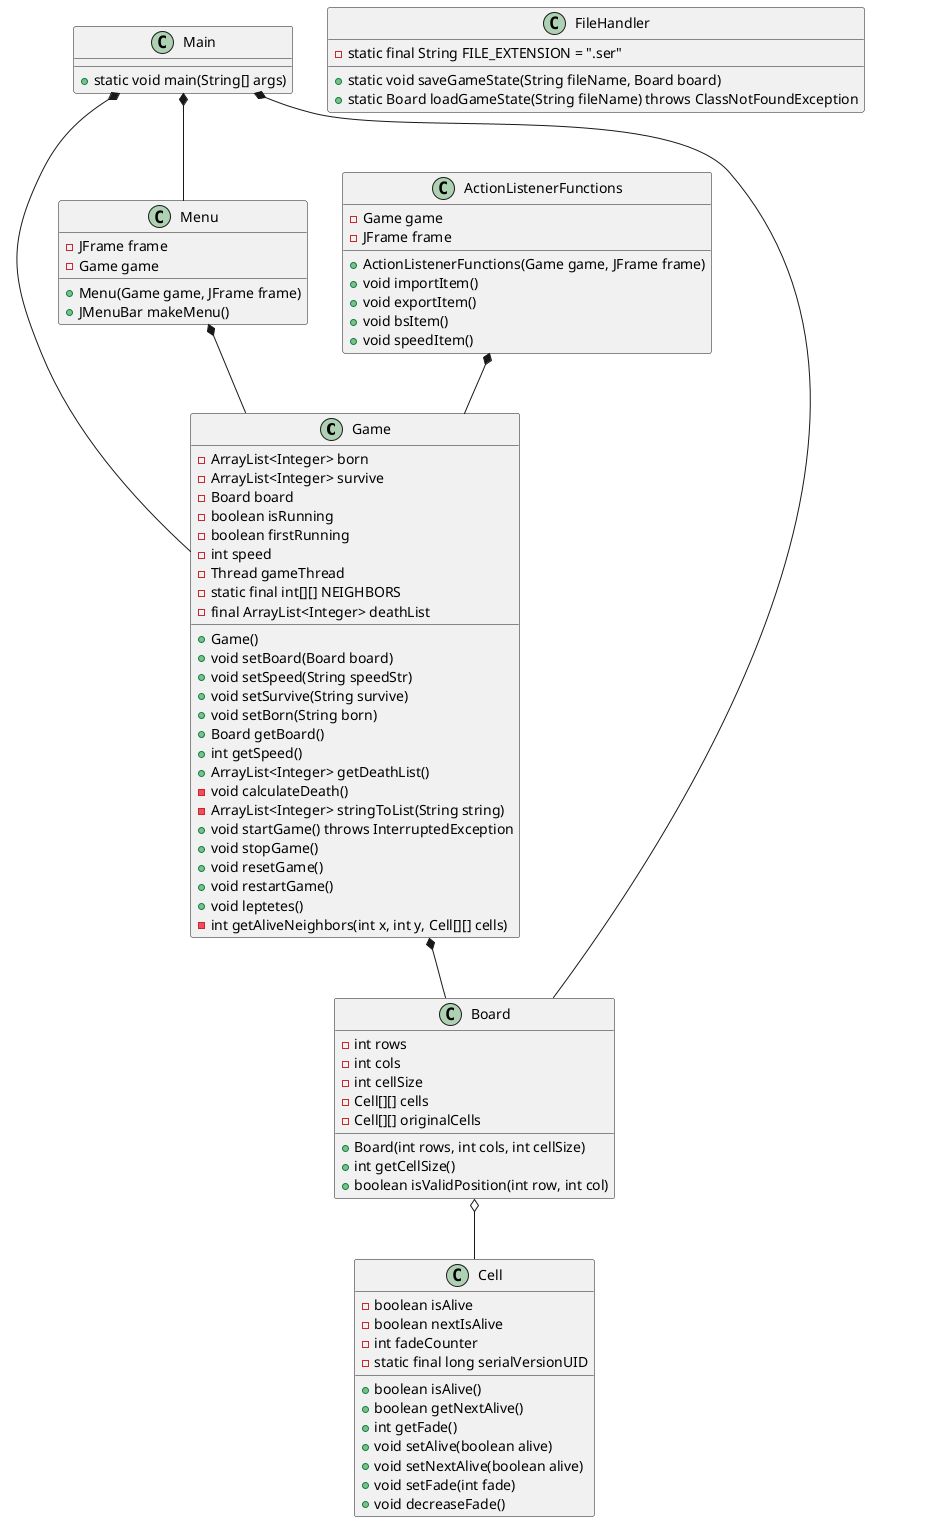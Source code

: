 @startuml

class Game {
    - ArrayList<Integer> born
    - ArrayList<Integer> survive
    - Board board
    - boolean isRunning
    - boolean firstRunning
    - int speed
    - Thread gameThread
    - static final int[][] NEIGHBORS
    - final ArrayList<Integer> deathList

    + Game()
    + void setBoard(Board board)
    + void setSpeed(String speedStr)
    + void setSurvive(String survive)
    + void setBorn(String born)
    + Board getBoard()
    + int getSpeed()
    + ArrayList<Integer> getDeathList()
    - void calculateDeath()
    - ArrayList<Integer> stringToList(String string)
    + void startGame() throws InterruptedException
    + void stopGame()
    + void resetGame()
    + void restartGame()
    + void leptetes()
    - int getAliveNeighbors(int x, int y, Cell[][] cells)
}

class FileHandler {
    - static final String FILE_EXTENSION = ".ser"

    + static void saveGameState(String fileName, Board board)
    + static Board loadGameState(String fileName) throws ClassNotFoundException
}

class Menu {
    - JFrame frame
    - Game game

    + Menu(Game game, JFrame frame)
    + JMenuBar makeMenu()
}

class Cell {
    - boolean isAlive
    - boolean nextIsAlive
    - int fadeCounter
    - static final long serialVersionUID

    + boolean isAlive()
    + boolean getNextAlive()
    + int getFade()
    + void setAlive(boolean alive)
    + void setNextAlive(boolean alive)
    + void setFade(int fade)
    + void decreaseFade()
}

class Board {
    - int rows
    - int cols
    - int cellSize
    - Cell[][] cells
    - Cell[][] originalCells

    + Board(int rows, int cols, int cellSize)
    + int getCellSize()
    + boolean isValidPosition(int row, int col)
}

class ActionListenerFunctions {
    - Game game
    - JFrame frame

    + ActionListenerFunctions(Game game, JFrame frame)
    + void importItem()
    + void exportItem()
    + void bsItem()
    + void speedItem()
}

class Main {
    + static void main(String[] args)
}

Main *-- Board
Main *-- Game
Main *-- Menu
Game *-- Board
Board o-- Cell
Menu *-- Game
ActionListenerFunctions *-- Game

@enduml